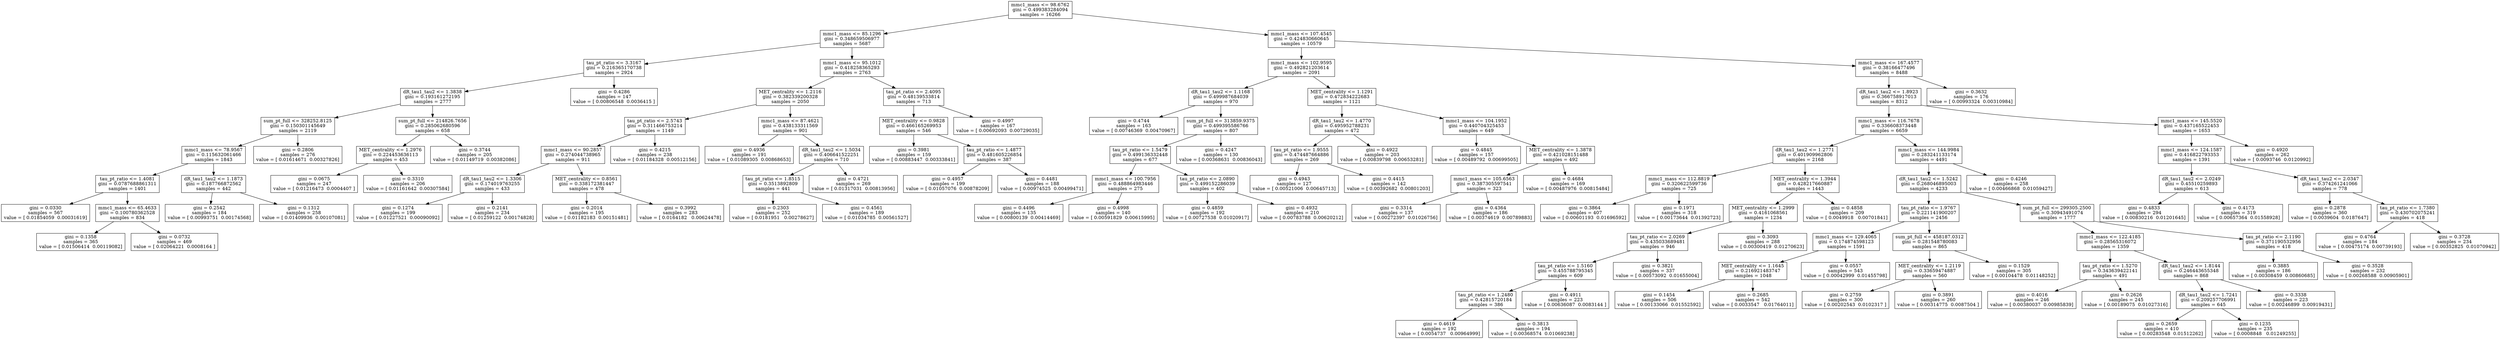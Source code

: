 digraph Tree {
0 [label="mmc1_mass <= 98.6762\ngini = 0.499383284094\nsamples = 16266", shape="box"] ;
1 [label="mmc1_mass <= 85.1296\ngini = 0.348659506977\nsamples = 5687", shape="box"] ;
0 -> 1 ;
2 [label="tau_pt_ratio <= 3.3167\ngini = 0.216365170738\nsamples = 2924", shape="box"] ;
1 -> 2 ;
3 [label="dR_tau1_tau2 <= 1.3838\ngini = 0.193161272195\nsamples = 2777", shape="box"] ;
2 -> 3 ;
4 [label="sum_pt_full <= 328252.8125\ngini = 0.150301145649\nsamples = 2119", shape="box"] ;
3 -> 4 ;
5 [label="mmc1_mass <= 78.9567\ngini = 0.115632061466\nsamples = 1843", shape="box"] ;
4 -> 5 ;
6 [label="tau_pt_ratio <= 1.4081\ngini = 0.0787688861311\nsamples = 1401", shape="box"] ;
5 -> 6 ;
7 [label="gini = 0.0330\nsamples = 567\nvalue = [ 0.01854059  0.00031619]", shape="box"] ;
6 -> 7 ;
8 [label="mmc1_mass <= 65.4633\ngini = 0.100780362528\nsamples = 834", shape="box"] ;
6 -> 8 ;
9 [label="gini = 0.1358\nsamples = 365\nvalue = [ 0.01506414  0.00119082]", shape="box"] ;
8 -> 9 ;
10 [label="gini = 0.0732\nsamples = 469\nvalue = [ 0.02064221  0.0008164 ]", shape="box"] ;
8 -> 10 ;
11 [label="dR_tau1_tau2 <= 1.1873\ngini = 0.187766872562\nsamples = 442", shape="box"] ;
5 -> 11 ;
12 [label="gini = 0.2542\nsamples = 184\nvalue = [ 0.00993751  0.00174568]", shape="box"] ;
11 -> 12 ;
13 [label="gini = 0.1312\nsamples = 258\nvalue = [ 0.01409936  0.00107081]", shape="box"] ;
11 -> 13 ;
14 [label="gini = 0.2806\nsamples = 276\nvalue = [ 0.01614671  0.00327826]", shape="box"] ;
4 -> 14 ;
15 [label="sum_pt_full <= 214826.7656\ngini = 0.285062680596\nsamples = 658", shape="box"] ;
3 -> 15 ;
16 [label="MET_centrality <= 1.2976\ngini = 0.224453636113\nsamples = 453", shape="box"] ;
15 -> 16 ;
17 [label="gini = 0.0675\nsamples = 247\nvalue = [ 0.01216473  0.0004407 ]", shape="box"] ;
16 -> 17 ;
18 [label="gini = 0.3310\nsamples = 206\nvalue = [ 0.01161642  0.00307584]", shape="box"] ;
16 -> 18 ;
19 [label="gini = 0.3744\nsamples = 205\nvalue = [ 0.01149719  0.00382086]", shape="box"] ;
15 -> 19 ;
20 [label="gini = 0.4286\nsamples = 147\nvalue = [ 0.00806548  0.0036415 ]", shape="box"] ;
2 -> 20 ;
21 [label="mmc1_mass <= 95.1012\ngini = 0.418258365293\nsamples = 2763", shape="box"] ;
1 -> 21 ;
22 [label="MET_centrality <= 1.2116\ngini = 0.382339200328\nsamples = 2050", shape="box"] ;
21 -> 22 ;
23 [label="tau_pt_ratio <= 2.5743\ngini = 0.311466753214\nsamples = 1149", shape="box"] ;
22 -> 23 ;
24 [label="mmc1_mass <= 90.2857\ngini = 0.274044738965\nsamples = 911", shape="box"] ;
23 -> 24 ;
25 [label="dR_tau1_tau2 <= 1.3306\ngini = 0.174019763255\nsamples = 433", shape="box"] ;
24 -> 25 ;
26 [label="gini = 0.1274\nsamples = 199\nvalue = [ 0.01227521  0.00090092]", shape="box"] ;
25 -> 26 ;
27 [label="gini = 0.2141\nsamples = 234\nvalue = [ 0.01259122  0.00174828]", shape="box"] ;
25 -> 27 ;
28 [label="MET_centrality <= 0.8561\ngini = 0.338172381447\nsamples = 478", shape="box"] ;
24 -> 28 ;
29 [label="gini = 0.2014\nsamples = 195\nvalue = [ 0.01182183  0.00151481]", shape="box"] ;
28 -> 29 ;
30 [label="gini = 0.3992\nsamples = 283\nvalue = [ 0.0164182   0.00624478]", shape="box"] ;
28 -> 30 ;
31 [label="gini = 0.4215\nsamples = 238\nvalue = [ 0.01184328  0.00512156]", shape="box"] ;
23 -> 31 ;
32 [label="mmc1_mass <= 87.4621\ngini = 0.438133311569\nsamples = 901", shape="box"] ;
22 -> 32 ;
33 [label="gini = 0.4936\nsamples = 191\nvalue = [ 0.01089305  0.00868653]", shape="box"] ;
32 -> 33 ;
34 [label="dR_tau1_tau2 <= 1.5034\ngini = 0.406641522251\nsamples = 710", shape="box"] ;
32 -> 34 ;
35 [label="tau_pt_ratio <= 1.8515\ngini = 0.3513892809\nsamples = 441", shape="box"] ;
34 -> 35 ;
36 [label="gini = 0.2303\nsamples = 252\nvalue = [ 0.0181951   0.00278627]", shape="box"] ;
35 -> 36 ;
37 [label="gini = 0.4561\nsamples = 189\nvalue = [ 0.01034785  0.00561527]", shape="box"] ;
35 -> 37 ;
38 [label="gini = 0.4721\nsamples = 269\nvalue = [ 0.01317031  0.00813956]", shape="box"] ;
34 -> 38 ;
39 [label="tau_pt_ratio <= 2.4095\ngini = 0.48139533814\nsamples = 713", shape="box"] ;
21 -> 39 ;
40 [label="MET_centrality <= 0.9828\ngini = 0.466165269953\nsamples = 546", shape="box"] ;
39 -> 40 ;
41 [label="gini = 0.3981\nsamples = 159\nvalue = [ 0.00883447  0.00333841]", shape="box"] ;
40 -> 41 ;
42 [label="tau_pt_ratio <= 1.4877\ngini = 0.481605226854\nsamples = 387", shape="box"] ;
40 -> 42 ;
43 [label="gini = 0.4957\nsamples = 199\nvalue = [ 0.01057076  0.00878209]", shape="box"] ;
42 -> 43 ;
44 [label="gini = 0.4481\nsamples = 188\nvalue = [ 0.00974525  0.00499471]", shape="box"] ;
42 -> 44 ;
45 [label="gini = 0.4997\nsamples = 167\nvalue = [ 0.00692093  0.00729035]", shape="box"] ;
39 -> 45 ;
46 [label="mmc1_mass <= 107.4545\ngini = 0.424830660645\nsamples = 10579", shape="box"] ;
0 -> 46 ;
47 [label="mmc1_mass <= 102.9595\ngini = 0.492821203614\nsamples = 2091", shape="box"] ;
46 -> 47 ;
48 [label="dR_tau1_tau2 <= 1.1168\ngini = 0.499987684039\nsamples = 970", shape="box"] ;
47 -> 48 ;
49 [label="gini = 0.4744\nsamples = 163\nvalue = [ 0.00746369  0.00470967]", shape="box"] ;
48 -> 49 ;
50 [label="sum_pt_full <= 313859.9375\ngini = 0.499395586766\nsamples = 807", shape="box"] ;
48 -> 50 ;
51 [label="tau_pt_ratio <= 1.5479\ngini = 0.499136332448\nsamples = 677", shape="box"] ;
50 -> 51 ;
52 [label="mmc1_mass <= 100.7956\ngini = 0.488864983446\nsamples = 275", shape="box"] ;
51 -> 52 ;
53 [label="gini = 0.4496\nsamples = 135\nvalue = [ 0.00800139  0.00414469]", shape="box"] ;
52 -> 53 ;
54 [label="gini = 0.4998\nsamples = 140\nvalue = [ 0.00591829  0.00615995]", shape="box"] ;
52 -> 54 ;
55 [label="tau_pt_ratio <= 2.0890\ngini = 0.499152286039\nsamples = 402", shape="box"] ;
51 -> 55 ;
56 [label="gini = 0.4859\nsamples = 192\nvalue = [ 0.00727538  0.01020917]", shape="box"] ;
55 -> 56 ;
57 [label="gini = 0.4932\nsamples = 210\nvalue = [ 0.00783788  0.00620212]", shape="box"] ;
55 -> 57 ;
58 [label="gini = 0.4247\nsamples = 130\nvalue = [ 0.00368631  0.00836043]", shape="box"] ;
50 -> 58 ;
59 [label="MET_centrality <= 1.1291\ngini = 0.472834222683\nsamples = 1121", shape="box"] ;
47 -> 59 ;
60 [label="dR_tau1_tau2 <= 1.4770\ngini = 0.495952788231\nsamples = 472", shape="box"] ;
59 -> 60 ;
61 [label="tau_pt_ratio <= 1.9555\ngini = 0.474487664886\nsamples = 269", shape="box"] ;
60 -> 61 ;
62 [label="gini = 0.4943\nsamples = 127\nvalue = [ 0.00521006  0.00645713]", shape="box"] ;
61 -> 62 ;
63 [label="gini = 0.4415\nsamples = 142\nvalue = [ 0.00392682  0.00801203]", shape="box"] ;
61 -> 63 ;
64 [label="gini = 0.4922\nsamples = 203\nvalue = [ 0.00839798  0.00653281]", shape="box"] ;
60 -> 64 ;
65 [label="mmc1_mass <= 104.1952\ngini = 0.440704325453\nsamples = 649", shape="box"] ;
59 -> 65 ;
66 [label="gini = 0.4845\nsamples = 157\nvalue = [ 0.00489792  0.00699505]", shape="box"] ;
65 -> 66 ;
67 [label="MET_centrality <= 1.3878\ngini = 0.421028151488\nsamples = 492", shape="box"] ;
65 -> 67 ;
68 [label="mmc1_mass <= 105.6563\ngini = 0.387305597541\nsamples = 323", shape="box"] ;
67 -> 68 ;
69 [label="gini = 0.3314\nsamples = 137\nvalue = [ 0.00272397  0.01026756]", shape="box"] ;
68 -> 69 ;
70 [label="gini = 0.4364\nsamples = 186\nvalue = [ 0.00374619  0.00789883]", shape="box"] ;
68 -> 70 ;
71 [label="gini = 0.4684\nsamples = 169\nvalue = [ 0.00487976  0.00815484]", shape="box"] ;
67 -> 71 ;
72 [label="mmc1_mass <= 167.4577\ngini = 0.38166477496\nsamples = 8488", shape="box"] ;
46 -> 72 ;
73 [label="dR_tau1_tau2 <= 1.8923\ngini = 0.366758917013\nsamples = 8312", shape="box"] ;
72 -> 73 ;
74 [label="mmc1_mass <= 116.7678\ngini = 0.336608373448\nsamples = 6659", shape="box"] ;
73 -> 74 ;
75 [label="dR_tau1_tau2 <= 1.2771\ngini = 0.401909962806\nsamples = 2168", shape="box"] ;
74 -> 75 ;
76 [label="mmc1_mass <= 112.8819\ngini = 0.320622599736\nsamples = 725", shape="box"] ;
75 -> 76 ;
77 [label="gini = 0.3864\nsamples = 407\nvalue = [ 0.00601193  0.01696592]", shape="box"] ;
76 -> 77 ;
78 [label="gini = 0.1971\nsamples = 318\nvalue = [ 0.00173644  0.01392723]", shape="box"] ;
76 -> 78 ;
79 [label="MET_centrality <= 1.3944\ngini = 0.428217660887\nsamples = 1443", shape="box"] ;
75 -> 79 ;
80 [label="MET_centrality <= 1.2999\ngini = 0.4161068561\nsamples = 1234", shape="box"] ;
79 -> 80 ;
81 [label="tau_pt_ratio <= 2.0269\ngini = 0.435033689481\nsamples = 946", shape="box"] ;
80 -> 81 ;
82 [label="tau_pt_ratio <= 1.5160\ngini = 0.455788795345\nsamples = 609", shape="box"] ;
81 -> 82 ;
83 [label="tau_pt_ratio <= 1.2480\ngini = 0.42815720184\nsamples = 386", shape="box"] ;
82 -> 83 ;
84 [label="gini = 0.4619\nsamples = 192\nvalue = [ 0.0054737   0.00964999]", shape="box"] ;
83 -> 84 ;
85 [label="gini = 0.3813\nsamples = 194\nvalue = [ 0.00368574  0.01069238]", shape="box"] ;
83 -> 85 ;
86 [label="gini = 0.4911\nsamples = 223\nvalue = [ 0.00636087  0.0083144 ]", shape="box"] ;
82 -> 86 ;
87 [label="gini = 0.3821\nsamples = 337\nvalue = [ 0.00573092  0.01655004]", shape="box"] ;
81 -> 87 ;
88 [label="gini = 0.3093\nsamples = 288\nvalue = [ 0.00300419  0.01270623]", shape="box"] ;
80 -> 88 ;
89 [label="gini = 0.4858\nsamples = 209\nvalue = [ 0.0049918   0.00701841]", shape="box"] ;
79 -> 89 ;
90 [label="mmc1_mass <= 144.9984\ngini = 0.283241133174\nsamples = 4491", shape="box"] ;
74 -> 90 ;
91 [label="dR_tau1_tau2 <= 1.5242\ngini = 0.268046895003\nsamples = 4233", shape="box"] ;
90 -> 91 ;
92 [label="tau_pt_ratio <= 1.9767\ngini = 0.221141900207\nsamples = 2456", shape="box"] ;
91 -> 92 ;
93 [label="mmc1_mass <= 129.4065\ngini = 0.174874598123\nsamples = 1591", shape="box"] ;
92 -> 93 ;
94 [label="MET_centrality <= 1.1645\ngini = 0.216921483747\nsamples = 1048", shape="box"] ;
93 -> 94 ;
95 [label="gini = 0.1454\nsamples = 506\nvalue = [ 0.00133066  0.01552592]", shape="box"] ;
94 -> 95 ;
96 [label="gini = 0.2685\nsamples = 542\nvalue = [ 0.0033547   0.01764011]", shape="box"] ;
94 -> 96 ;
97 [label="gini = 0.0557\nsamples = 543\nvalue = [ 0.00042999  0.01455798]", shape="box"] ;
93 -> 97 ;
98 [label="sum_pt_full <= 458187.0312\ngini = 0.281548780083\nsamples = 865", shape="box"] ;
92 -> 98 ;
99 [label="MET_centrality <= 1.2119\ngini = 0.33659474887\nsamples = 560", shape="box"] ;
98 -> 99 ;
100 [label="gini = 0.2759\nsamples = 300\nvalue = [ 0.00202543  0.0102317 ]", shape="box"] ;
99 -> 100 ;
101 [label="gini = 0.3891\nsamples = 260\nvalue = [ 0.00314775  0.0087504 ]", shape="box"] ;
99 -> 101 ;
102 [label="gini = 0.1529\nsamples = 305\nvalue = [ 0.00104478  0.01148252]", shape="box"] ;
98 -> 102 ;
103 [label="sum_pt_full <= 299305.2500\ngini = 0.30943491074\nsamples = 1777", shape="box"] ;
91 -> 103 ;
104 [label="mmc1_mass <= 122.4185\ngini = 0.28565316072\nsamples = 1359", shape="box"] ;
103 -> 104 ;
105 [label="tau_pt_ratio <= 1.5270\ngini = 0.343639422141\nsamples = 491", shape="box"] ;
104 -> 105 ;
106 [label="gini = 0.4016\nsamples = 246\nvalue = [ 0.00380037  0.00985839]", shape="box"] ;
105 -> 106 ;
107 [label="gini = 0.2626\nsamples = 245\nvalue = [ 0.00189075  0.01027316]", shape="box"] ;
105 -> 107 ;
108 [label="dR_tau1_tau2 <= 1.8144\ngini = 0.246443655348\nsamples = 868", shape="box"] ;
104 -> 108 ;
109 [label="dR_tau1_tau2 <= 1.7241\ngini = 0.209257706991\nsamples = 645", shape="box"] ;
108 -> 109 ;
110 [label="gini = 0.2659\nsamples = 410\nvalue = [ 0.00283548  0.01512262]", shape="box"] ;
109 -> 110 ;
111 [label="gini = 0.1235\nsamples = 235\nvalue = [ 0.0008848   0.01249255]", shape="box"] ;
109 -> 111 ;
112 [label="gini = 0.3338\nsamples = 223\nvalue = [ 0.00246899  0.00919431]", shape="box"] ;
108 -> 112 ;
113 [label="tau_pt_ratio <= 2.1190\ngini = 0.371190532956\nsamples = 418", shape="box"] ;
103 -> 113 ;
114 [label="gini = 0.3885\nsamples = 186\nvalue = [ 0.00308459  0.00860685]", shape="box"] ;
113 -> 114 ;
115 [label="gini = 0.3528\nsamples = 232\nvalue = [ 0.00268588  0.00905901]", shape="box"] ;
113 -> 115 ;
116 [label="gini = 0.4246\nsamples = 258\nvalue = [ 0.00466868  0.01059427]", shape="box"] ;
90 -> 116 ;
117 [label="mmc1_mass <= 145.5520\ngini = 0.437165522453\nsamples = 1653", shape="box"] ;
73 -> 117 ;
118 [label="mmc1_mass <= 124.1587\ngini = 0.416822793353\nsamples = 1391", shape="box"] ;
117 -> 118 ;
119 [label="dR_tau1_tau2 <= 2.0249\ngini = 0.45510259893\nsamples = 613", shape="box"] ;
118 -> 119 ;
120 [label="gini = 0.4833\nsamples = 294\nvalue = [ 0.00830216  0.01201645]", shape="box"] ;
119 -> 120 ;
121 [label="gini = 0.4173\nsamples = 319\nvalue = [ 0.00657364  0.01558928]", shape="box"] ;
119 -> 121 ;
122 [label="dR_tau1_tau2 <= 2.0347\ngini = 0.374261241066\nsamples = 778", shape="box"] ;
118 -> 122 ;
123 [label="gini = 0.2878\nsamples = 360\nvalue = [ 0.0039604  0.0187647]", shape="box"] ;
122 -> 123 ;
124 [label="tau_pt_ratio <= 1.7380\ngini = 0.430702075241\nsamples = 418", shape="box"] ;
122 -> 124 ;
125 [label="gini = 0.4764\nsamples = 184\nvalue = [ 0.00475174  0.00739193]", shape="box"] ;
124 -> 125 ;
126 [label="gini = 0.3728\nsamples = 234\nvalue = [ 0.00352825  0.01070942]", shape="box"] ;
124 -> 126 ;
127 [label="gini = 0.4920\nsamples = 262\nvalue = [ 0.0093746  0.0120992]", shape="box"] ;
117 -> 127 ;
128 [label="gini = 0.3632\nsamples = 176\nvalue = [ 0.00993324  0.00310984]", shape="box"] ;
72 -> 128 ;
}